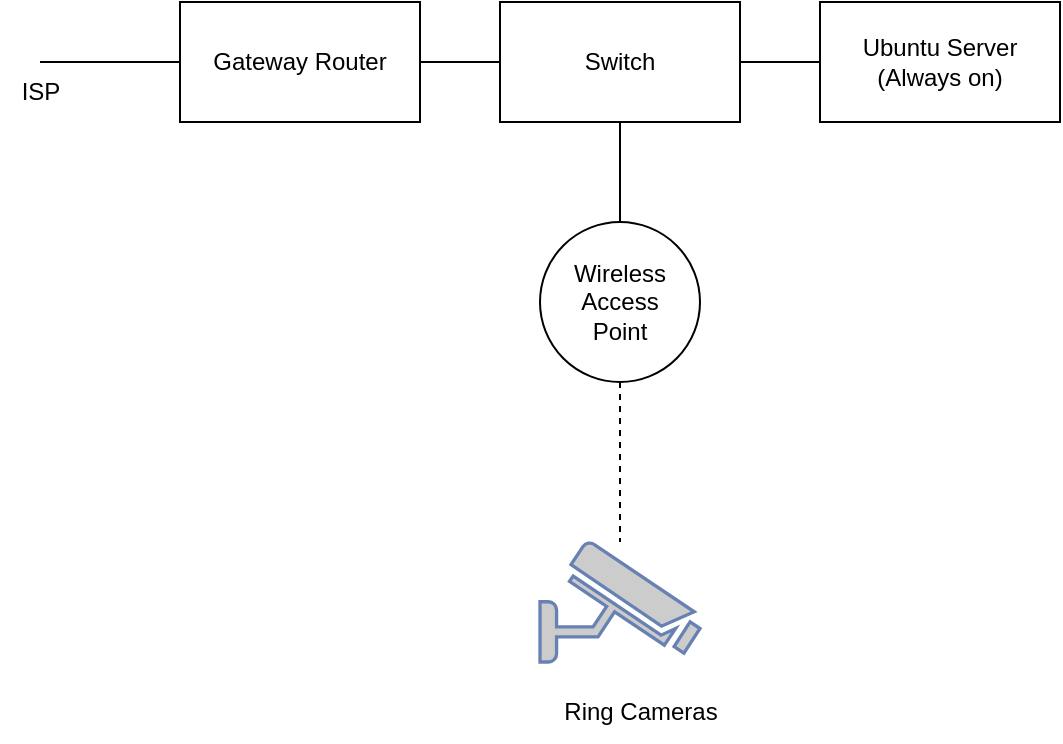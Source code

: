 <mxfile version="24.0.4" type="github">
  <diagram name="Page-1" id="czsJvqmXH2lK5UwWJ_g2">
    <mxGraphModel dx="1221" dy="652" grid="1" gridSize="10" guides="1" tooltips="1" connect="1" arrows="1" fold="1" page="1" pageScale="1" pageWidth="850" pageHeight="1100" math="0" shadow="0">
      <root>
        <mxCell id="0" />
        <mxCell id="1" parent="0" />
        <mxCell id="QfRzytwsaPyoP74yb4cp-4" style="edgeStyle=orthogonalEdgeStyle;rounded=0;orthogonalLoop=1;jettySize=auto;html=1;exitX=1;exitY=0.5;exitDx=0;exitDy=0;entryX=0;entryY=0.5;entryDx=0;entryDy=0;endArrow=none;endFill=0;" edge="1" parent="1" source="QfRzytwsaPyoP74yb4cp-1" target="QfRzytwsaPyoP74yb4cp-2">
          <mxGeometry relative="1" as="geometry" />
        </mxCell>
        <mxCell id="QfRzytwsaPyoP74yb4cp-15" style="edgeStyle=orthogonalEdgeStyle;rounded=0;orthogonalLoop=1;jettySize=auto;html=1;exitX=0;exitY=0.5;exitDx=0;exitDy=0;endArrow=none;endFill=0;" edge="1" parent="1" source="QfRzytwsaPyoP74yb4cp-1">
          <mxGeometry relative="1" as="geometry">
            <mxPoint x="30" y="50" as="targetPoint" />
          </mxGeometry>
        </mxCell>
        <mxCell id="QfRzytwsaPyoP74yb4cp-1" value="Gateway Router" style="rounded=0;whiteSpace=wrap;html=1;" vertex="1" parent="1">
          <mxGeometry x="100" y="20" width="120" height="60" as="geometry" />
        </mxCell>
        <mxCell id="QfRzytwsaPyoP74yb4cp-2" value="Switch" style="rounded=0;whiteSpace=wrap;html=1;" vertex="1" parent="1">
          <mxGeometry x="260" y="20" width="120" height="60" as="geometry" />
        </mxCell>
        <mxCell id="QfRzytwsaPyoP74yb4cp-13" style="edgeStyle=orthogonalEdgeStyle;rounded=0;orthogonalLoop=1;jettySize=auto;html=1;exitX=0.5;exitY=1;exitDx=0;exitDy=0;endArrow=none;endFill=0;dashed=1;" edge="1" parent="1" source="QfRzytwsaPyoP74yb4cp-3" target="QfRzytwsaPyoP74yb4cp-12">
          <mxGeometry relative="1" as="geometry" />
        </mxCell>
        <mxCell id="QfRzytwsaPyoP74yb4cp-3" value="Wireless&lt;div&gt;Access&lt;/div&gt;&lt;div&gt;Point&lt;/div&gt;" style="ellipse;whiteSpace=wrap;html=1;aspect=fixed;" vertex="1" parent="1">
          <mxGeometry x="280" y="130" width="80" height="80" as="geometry" />
        </mxCell>
        <mxCell id="QfRzytwsaPyoP74yb4cp-6" style="edgeStyle=orthogonalEdgeStyle;rounded=0;orthogonalLoop=1;jettySize=auto;html=1;exitX=0.5;exitY=1;exitDx=0;exitDy=0;entryX=0.5;entryY=0;entryDx=0;entryDy=0;endArrow=none;endFill=0;" edge="1" parent="1" source="QfRzytwsaPyoP74yb4cp-2" target="QfRzytwsaPyoP74yb4cp-3">
          <mxGeometry relative="1" as="geometry">
            <mxPoint x="230" y="60" as="sourcePoint" />
            <mxPoint x="270" y="60" as="targetPoint" />
          </mxGeometry>
        </mxCell>
        <mxCell id="QfRzytwsaPyoP74yb4cp-9" value="Ubuntu Server&lt;div&gt;(Always on)&lt;/div&gt;" style="rounded=0;whiteSpace=wrap;html=1;" vertex="1" parent="1">
          <mxGeometry x="420" y="20" width="120" height="60" as="geometry" />
        </mxCell>
        <mxCell id="QfRzytwsaPyoP74yb4cp-10" style="edgeStyle=orthogonalEdgeStyle;rounded=0;orthogonalLoop=1;jettySize=auto;html=1;exitX=1;exitY=0.5;exitDx=0;exitDy=0;entryX=0;entryY=0.5;entryDx=0;entryDy=0;endArrow=none;endFill=0;" edge="1" parent="1" source="QfRzytwsaPyoP74yb4cp-2" target="QfRzytwsaPyoP74yb4cp-9">
          <mxGeometry relative="1" as="geometry">
            <mxPoint x="330" y="90" as="sourcePoint" />
            <mxPoint x="330" y="140" as="targetPoint" />
          </mxGeometry>
        </mxCell>
        <mxCell id="QfRzytwsaPyoP74yb4cp-12" value="" style="fontColor=#0066CC;verticalAlign=top;verticalLabelPosition=bottom;labelPosition=center;align=center;html=1;outlineConnect=0;fillColor=#CCCCCC;strokeColor=#6881B3;gradientColor=none;gradientDirection=north;strokeWidth=2;shape=mxgraph.networks.security_camera;" vertex="1" parent="1">
          <mxGeometry x="280" y="290" width="80" height="60" as="geometry" />
        </mxCell>
        <mxCell id="QfRzytwsaPyoP74yb4cp-14" value="Ring Cameras" style="text;html=1;align=center;verticalAlign=middle;resizable=0;points=[];autosize=1;strokeColor=none;fillColor=none;" vertex="1" parent="1">
          <mxGeometry x="280" y="360" width="100" height="30" as="geometry" />
        </mxCell>
        <mxCell id="QfRzytwsaPyoP74yb4cp-16" value="ISP" style="text;html=1;align=center;verticalAlign=middle;resizable=0;points=[];autosize=1;strokeColor=none;fillColor=none;" vertex="1" parent="1">
          <mxGeometry x="10" y="50" width="40" height="30" as="geometry" />
        </mxCell>
      </root>
    </mxGraphModel>
  </diagram>
</mxfile>
